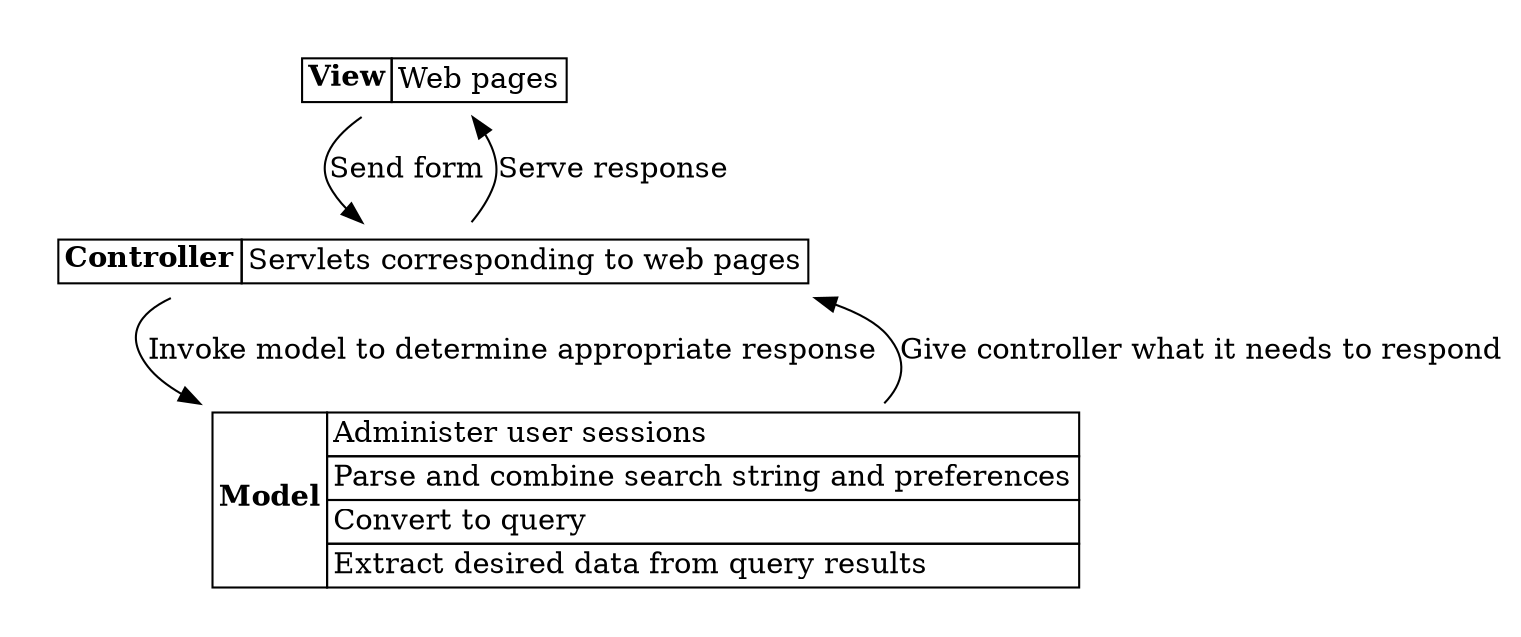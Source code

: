 // MVC structure

digraph mvc {
  compound = true;
  node [shape=box];

  // View
  subgraph cluster0 {
    color = white;
    node [shape=plaintext];
    view [
      label=<
      <table border="0" cellborder="1" cellspacing="0">
	<tr><td rowspan="1"><b>View</b></td><td align="left" port="1">Web pages</td></tr>
      </table>
      >];
  }

  // Controller
  subgraph cluster1 {
    color = white;
    node [shape=plaintext];
    controller [
      label=<
      <table border="0" cellborder="1" cellspacing="0">
	<tr><td rowspan="1"><b>Controller</b></td><td align="left" port="1">Servlets corresponding to web pages</td></tr>
      </table>
      >];
  }

  // Model
  subgraph cluster2 {
    color = white;
    node [shape=plaintext];
    model [
      label=<
      <table border="0" cellborder="1" cellspacing="0">
	<tr><td rowspan="4"><b>Model</b></td><td align="left" port="1">Administer user sessions</td></tr>
	<tr><td align="left" port="2">Parse and combine search string and preferences</td></tr>
	<tr><td align="left" port="3">Convert to query</td></tr>
	<tr><td align="left" port="4">Extract desired data from query results</td></tr>
      </table>
      >];
  }
  view -> controller [label="Send form "];
  controller -> view [label="Serve response "];
  controller -> model [label="Invoke model to determine appropriate response "];
  model -> controller [label="Give controller what it needs to respond "];
}
